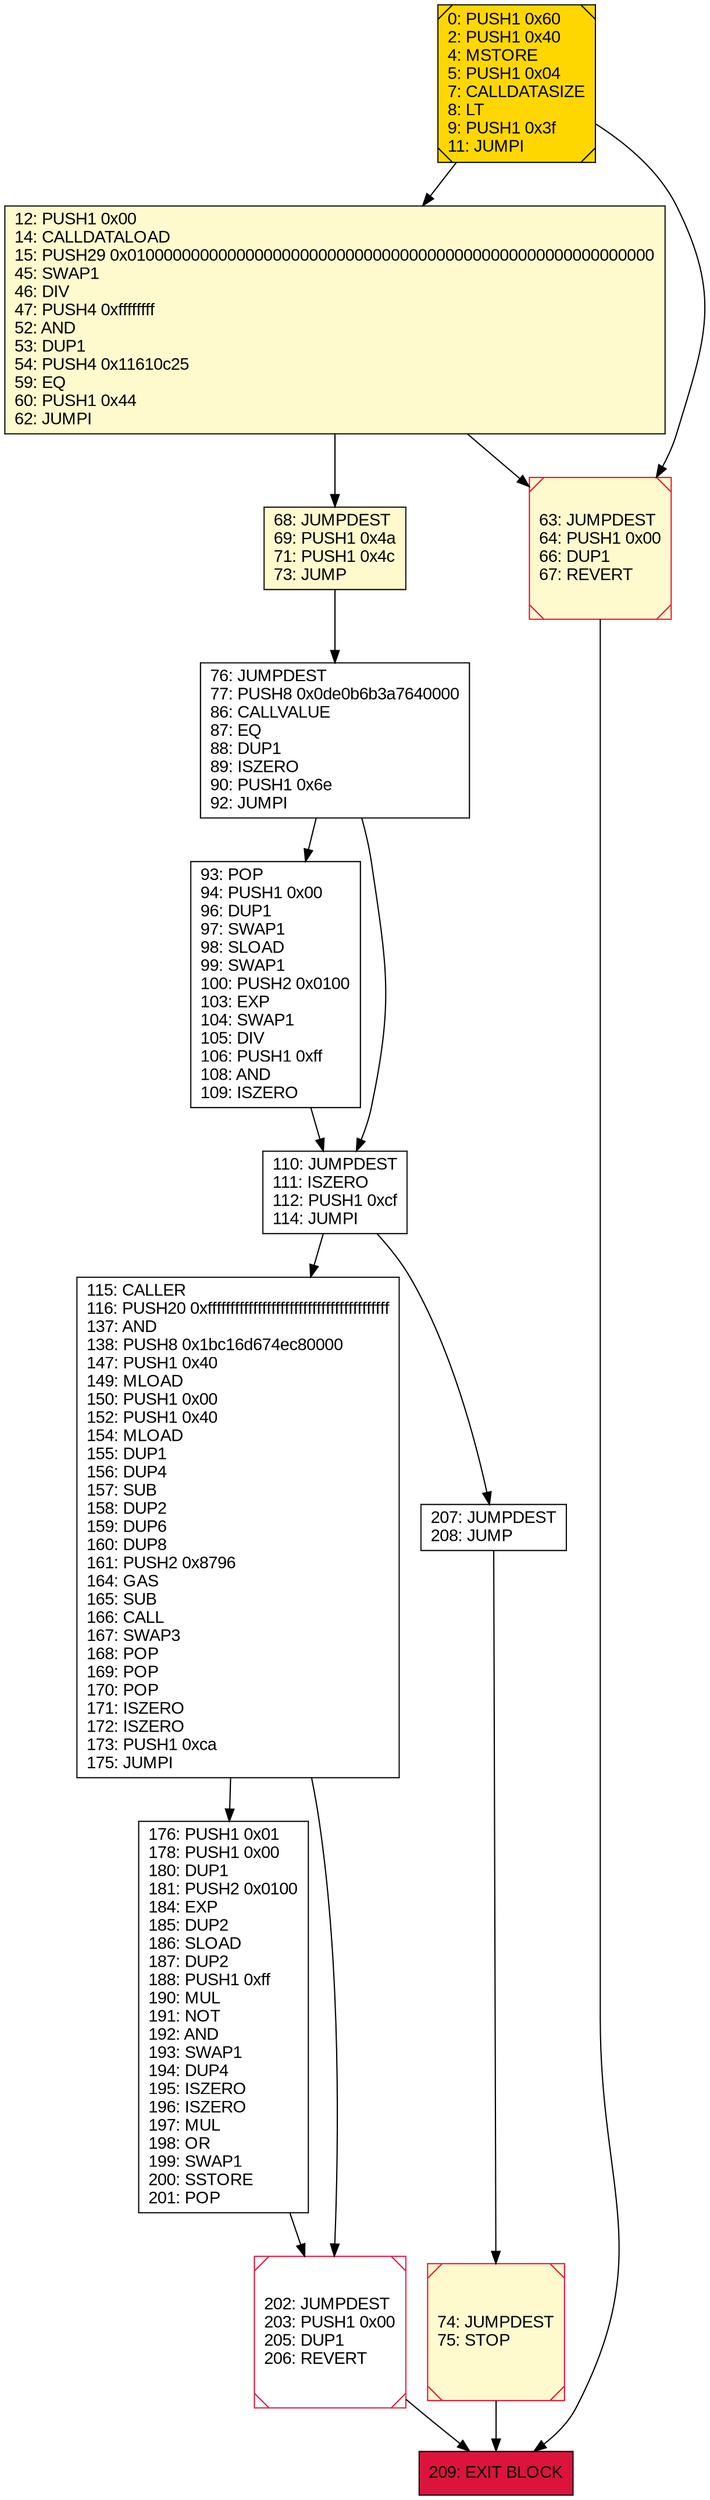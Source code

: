 digraph G {
bgcolor=transparent rankdir=UD;
node [shape=box style=filled color=black fillcolor=white fontname=arial fontcolor=black];
76 [label="76: JUMPDEST\l77: PUSH8 0x0de0b6b3a7640000\l86: CALLVALUE\l87: EQ\l88: DUP1\l89: ISZERO\l90: PUSH1 0x6e\l92: JUMPI\l" ];
12 [label="12: PUSH1 0x00\l14: CALLDATALOAD\l15: PUSH29 0x0100000000000000000000000000000000000000000000000000000000\l45: SWAP1\l46: DIV\l47: PUSH4 0xffffffff\l52: AND\l53: DUP1\l54: PUSH4 0x11610c25\l59: EQ\l60: PUSH1 0x44\l62: JUMPI\l" fillcolor=lemonchiffon ];
176 [label="176: PUSH1 0x01\l178: PUSH1 0x00\l180: DUP1\l181: PUSH2 0x0100\l184: EXP\l185: DUP2\l186: SLOAD\l187: DUP2\l188: PUSH1 0xff\l190: MUL\l191: NOT\l192: AND\l193: SWAP1\l194: DUP4\l195: ISZERO\l196: ISZERO\l197: MUL\l198: OR\l199: SWAP1\l200: SSTORE\l201: POP\l" ];
0 [label="0: PUSH1 0x60\l2: PUSH1 0x40\l4: MSTORE\l5: PUSH1 0x04\l7: CALLDATASIZE\l8: LT\l9: PUSH1 0x3f\l11: JUMPI\l" fillcolor=lemonchiffon shape=Msquare fillcolor=gold ];
202 [label="202: JUMPDEST\l203: PUSH1 0x00\l205: DUP1\l206: REVERT\l" shape=Msquare color=crimson ];
209 [label="209: EXIT BLOCK\l" fillcolor=crimson ];
93 [label="93: POP\l94: PUSH1 0x00\l96: DUP1\l97: SWAP1\l98: SLOAD\l99: SWAP1\l100: PUSH2 0x0100\l103: EXP\l104: SWAP1\l105: DIV\l106: PUSH1 0xff\l108: AND\l109: ISZERO\l" ];
115 [label="115: CALLER\l116: PUSH20 0xffffffffffffffffffffffffffffffffffffffff\l137: AND\l138: PUSH8 0x1bc16d674ec80000\l147: PUSH1 0x40\l149: MLOAD\l150: PUSH1 0x00\l152: PUSH1 0x40\l154: MLOAD\l155: DUP1\l156: DUP4\l157: SUB\l158: DUP2\l159: DUP6\l160: DUP8\l161: PUSH2 0x8796\l164: GAS\l165: SUB\l166: CALL\l167: SWAP3\l168: POP\l169: POP\l170: POP\l171: ISZERO\l172: ISZERO\l173: PUSH1 0xca\l175: JUMPI\l" ];
207 [label="207: JUMPDEST\l208: JUMP\l" ];
68 [label="68: JUMPDEST\l69: PUSH1 0x4a\l71: PUSH1 0x4c\l73: JUMP\l" fillcolor=lemonchiffon ];
63 [label="63: JUMPDEST\l64: PUSH1 0x00\l66: DUP1\l67: REVERT\l" fillcolor=lemonchiffon shape=Msquare color=crimson ];
110 [label="110: JUMPDEST\l111: ISZERO\l112: PUSH1 0xcf\l114: JUMPI\l" ];
74 [label="74: JUMPDEST\l75: STOP\l" fillcolor=lemonchiffon shape=Msquare color=crimson ];
110 -> 207;
176 -> 202;
207 -> 74;
110 -> 115;
93 -> 110;
0 -> 12;
63 -> 209;
74 -> 209;
0 -> 63;
76 -> 93;
68 -> 76;
115 -> 202;
115 -> 176;
12 -> 68;
12 -> 63;
76 -> 110;
202 -> 209;
}
